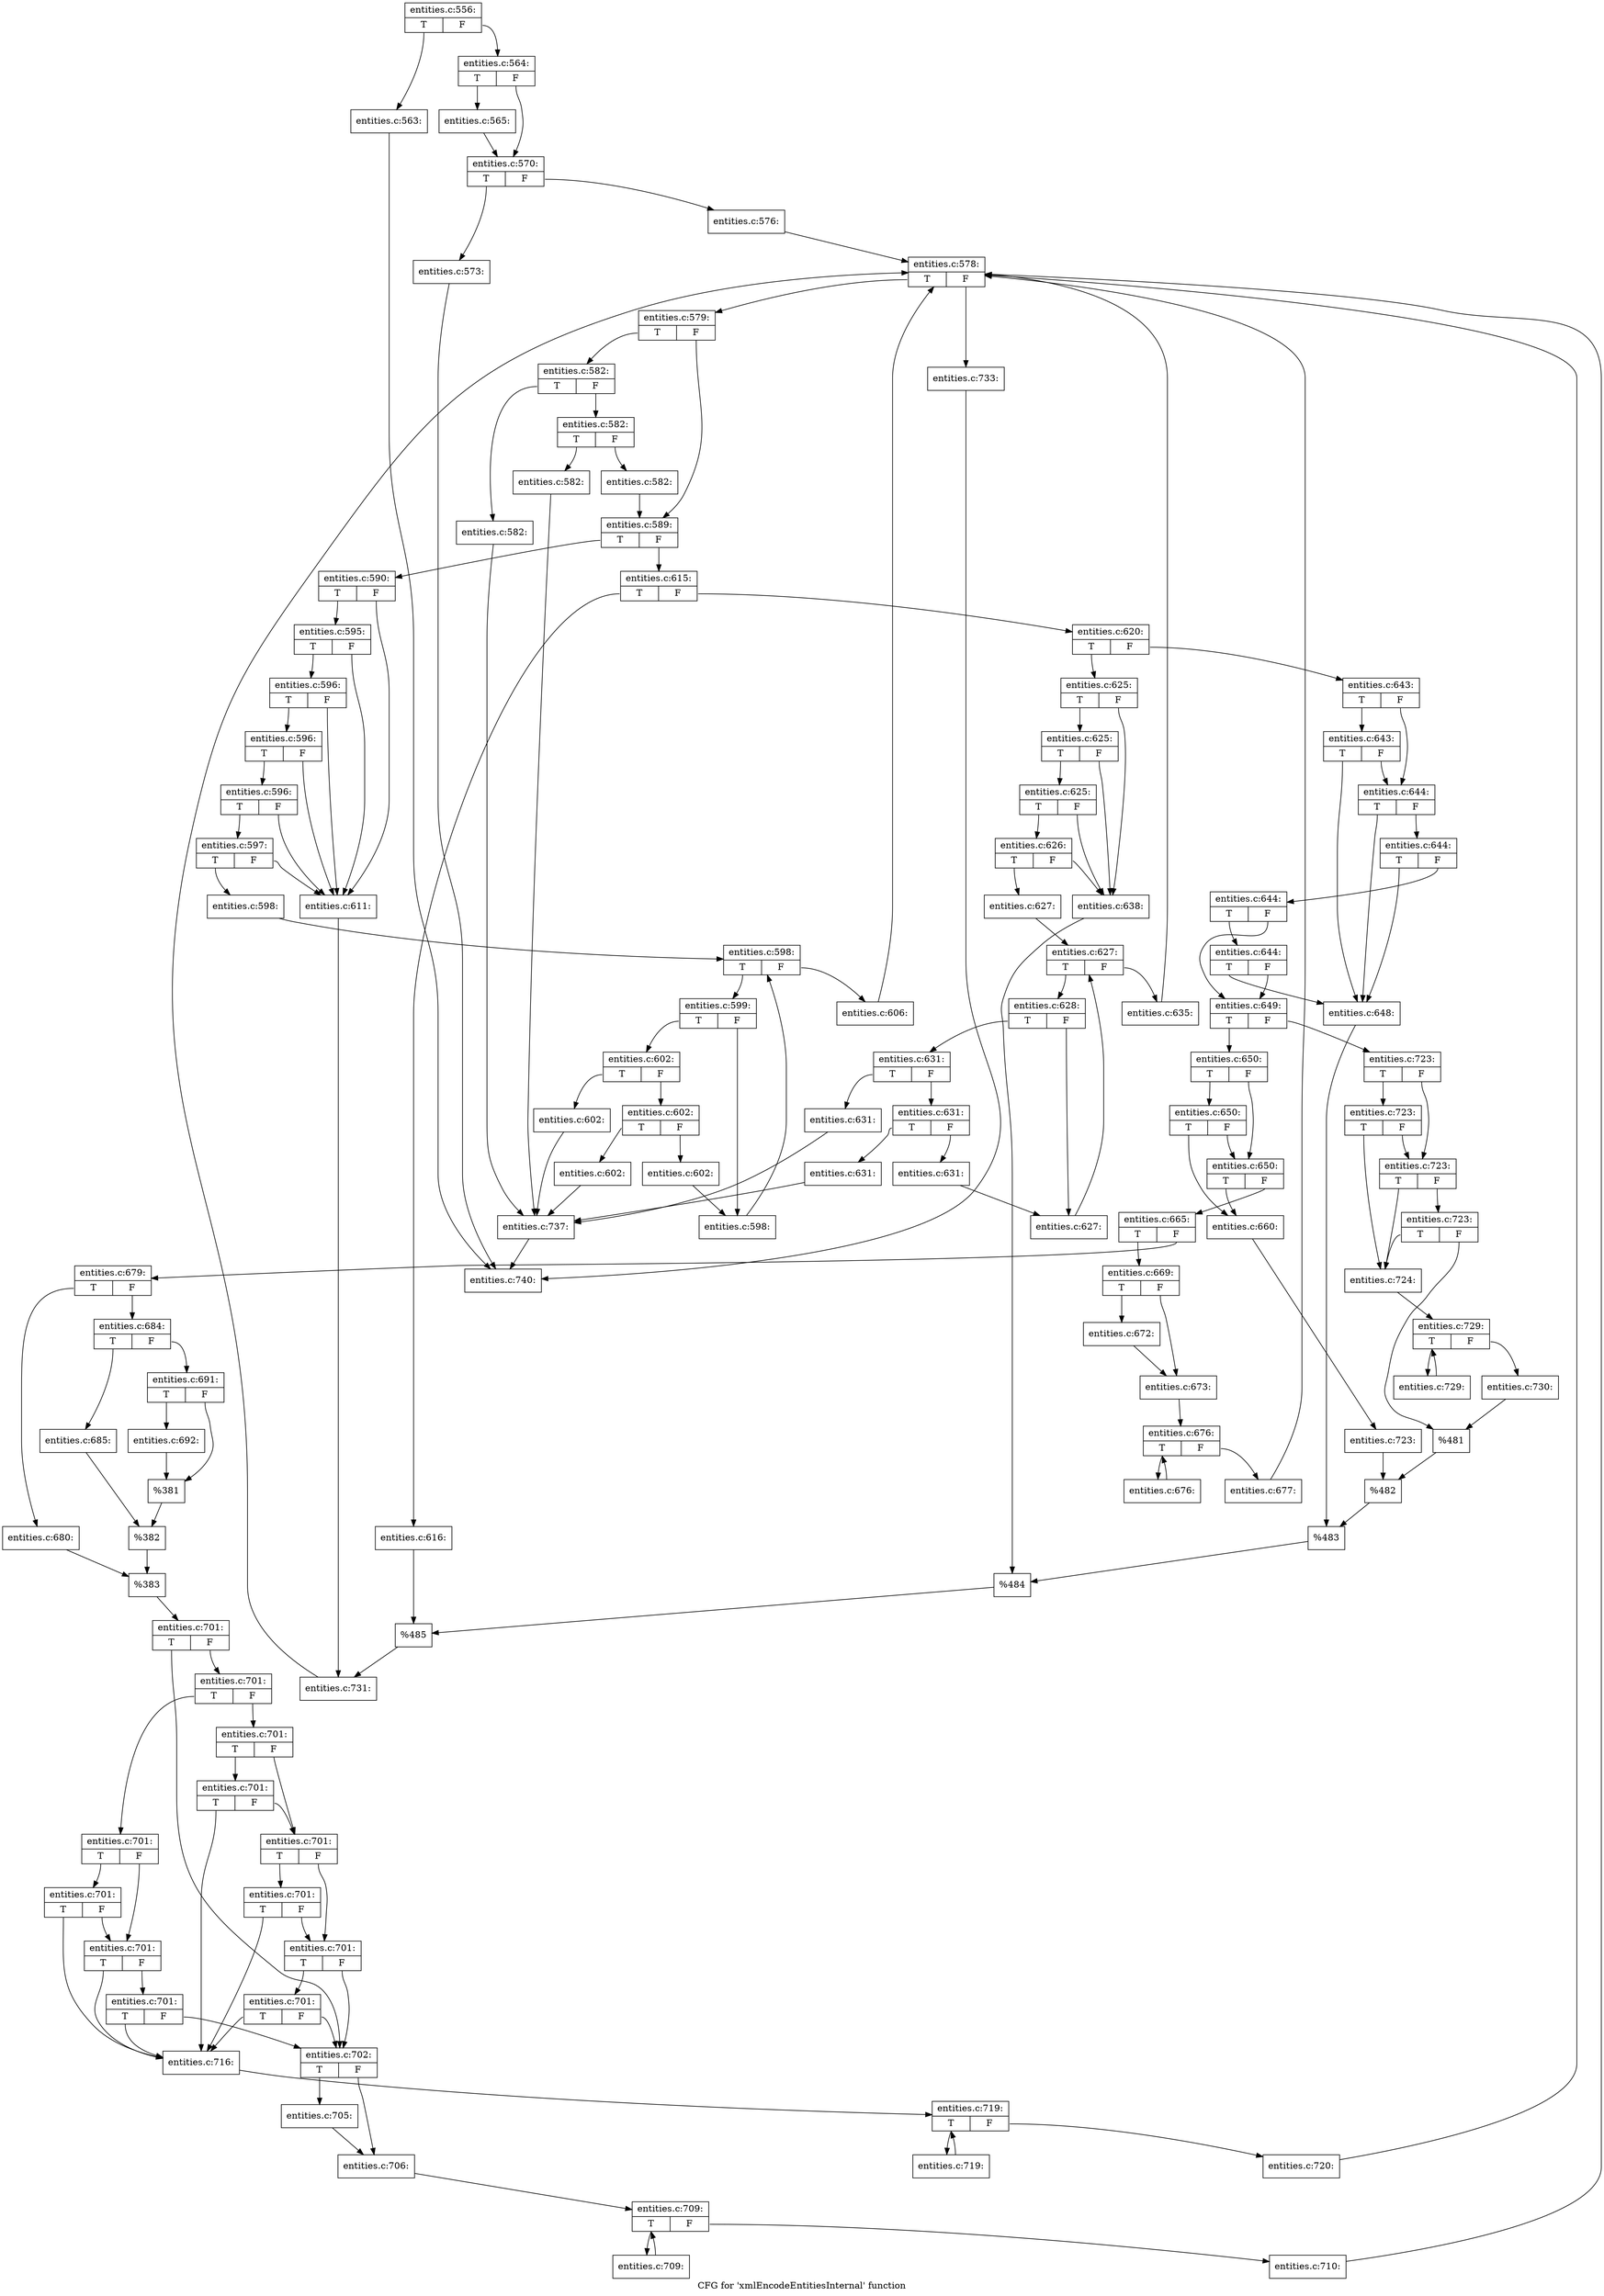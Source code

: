 digraph "CFG for 'xmlEncodeEntitiesInternal' function" {
	label="CFG for 'xmlEncodeEntitiesInternal' function";

	Node0x4b47840 [shape=record,label="{entities.c:556:|{<s0>T|<s1>F}}"];
	Node0x4b47840:s0 -> Node0x4b933b0;
	Node0x4b47840:s1 -> Node0x4b93400;
	Node0x4b933b0 [shape=record,label="{entities.c:563:}"];
	Node0x4b933b0 -> Node0x4b477f0;
	Node0x4b93400 [shape=record,label="{entities.c:564:|{<s0>T|<s1>F}}"];
	Node0x4b93400:s0 -> Node0x4b93860;
	Node0x4b93400:s1 -> Node0x4b938b0;
	Node0x4b93860 [shape=record,label="{entities.c:565:}"];
	Node0x4b93860 -> Node0x4b938b0;
	Node0x4b938b0 [shape=record,label="{entities.c:570:|{<s0>T|<s1>F}}"];
	Node0x4b938b0:s0 -> Node0x4b944f0;
	Node0x4b938b0:s1 -> Node0x4b94540;
	Node0x4b944f0 [shape=record,label="{entities.c:573:}"];
	Node0x4b944f0 -> Node0x4b477f0;
	Node0x4b94540 [shape=record,label="{entities.c:576:}"];
	Node0x4b94540 -> Node0x4b94de0;
	Node0x4b94de0 [shape=record,label="{entities.c:578:|{<s0>T|<s1>F}}"];
	Node0x4b94de0:s0 -> Node0x4b95290;
	Node0x4b94de0:s1 -> Node0x4b95000;
	Node0x4b95290 [shape=record,label="{entities.c:579:|{<s0>T|<s1>F}}"];
	Node0x4b95290:s0 -> Node0x4b95980;
	Node0x4b95290:s1 -> Node0x4b959d0;
	Node0x4b95980 [shape=record,label="{entities.c:582:|{<s0>T|<s1>F}}"];
	Node0x4b95980:s0 -> Node0x4b96570;
	Node0x4b95980:s1 -> Node0x4b965c0;
	Node0x4b96570 [shape=record,label="{entities.c:582:}"];
	Node0x4b96570 -> Node0x4b96780;
	Node0x4b965c0 [shape=record,label="{entities.c:582:|{<s0>T|<s1>F}}"];
	Node0x4b965c0:s0 -> Node0x4b97390;
	Node0x4b965c0:s1 -> Node0x4b973e0;
	Node0x4b97390 [shape=record,label="{entities.c:582:}"];
	Node0x4b97390 -> Node0x4b96780;
	Node0x4b973e0 [shape=record,label="{entities.c:582:}"];
	Node0x4b973e0 -> Node0x4b959d0;
	Node0x4b959d0 [shape=record,label="{entities.c:589:|{<s0>T|<s1>F}}"];
	Node0x4b959d0:s0 -> Node0x4b97c10;
	Node0x4b959d0:s1 -> Node0x4b97cb0;
	Node0x4b97c10 [shape=record,label="{entities.c:590:|{<s0>T|<s1>F}}"];
	Node0x4b97c10:s0 -> Node0x4b986d0;
	Node0x4b97c10:s1 -> Node0x4b98480;
	Node0x4b986d0 [shape=record,label="{entities.c:595:|{<s0>T|<s1>F}}"];
	Node0x4b986d0:s0 -> Node0x4b98650;
	Node0x4b986d0:s1 -> Node0x4b98480;
	Node0x4b98650 [shape=record,label="{entities.c:596:|{<s0>T|<s1>F}}"];
	Node0x4b98650:s0 -> Node0x4b985d0;
	Node0x4b98650:s1 -> Node0x4b98480;
	Node0x4b985d0 [shape=record,label="{entities.c:596:|{<s0>T|<s1>F}}"];
	Node0x4b985d0:s0 -> Node0x4b98550;
	Node0x4b985d0:s1 -> Node0x4b98480;
	Node0x4b98550 [shape=record,label="{entities.c:596:|{<s0>T|<s1>F}}"];
	Node0x4b98550:s0 -> Node0x4b984d0;
	Node0x4b98550:s1 -> Node0x4b98480;
	Node0x4b984d0 [shape=record,label="{entities.c:597:|{<s0>T|<s1>F}}"];
	Node0x4b984d0:s0 -> Node0x4b98430;
	Node0x4b984d0:s1 -> Node0x4b98480;
	Node0x4b98430 [shape=record,label="{entities.c:598:}"];
	Node0x4b98430 -> Node0x4b99f30;
	Node0x4b99f30 [shape=record,label="{entities.c:598:|{<s0>T|<s1>F}}"];
	Node0x4b99f30:s0 -> Node0x4b9a750;
	Node0x4b99f30:s1 -> Node0x4b9a5e0;
	Node0x4b9a750 [shape=record,label="{entities.c:599:|{<s0>T|<s1>F}}"];
	Node0x4b9a750:s0 -> Node0x4b9aee0;
	Node0x4b9a750:s1 -> Node0x4b9af30;
	Node0x4b9aee0 [shape=record,label="{entities.c:602:|{<s0>T|<s1>F}}"];
	Node0x4b9aee0:s0 -> Node0x4b9b9d0;
	Node0x4b9aee0:s1 -> Node0x4b9ba20;
	Node0x4b9b9d0 [shape=record,label="{entities.c:602:}"];
	Node0x4b9b9d0 -> Node0x4b96780;
	Node0x4b9ba20 [shape=record,label="{entities.c:602:|{<s0>T|<s1>F}}"];
	Node0x4b9ba20:s0 -> Node0x4b9bf40;
	Node0x4b9ba20:s1 -> Node0x4b9bf90;
	Node0x4b9bf40 [shape=record,label="{entities.c:602:}"];
	Node0x4b9bf40 -> Node0x4b96780;
	Node0x4b9bf90 [shape=record,label="{entities.c:602:}"];
	Node0x4b9bf90 -> Node0x4b9af30;
	Node0x4b9af30 [shape=record,label="{entities.c:598:}"];
	Node0x4b9af30 -> Node0x4b99f30;
	Node0x4b9a5e0 [shape=record,label="{entities.c:606:}"];
	Node0x4b9a5e0 -> Node0x4b94de0;
	Node0x4b98480 [shape=record,label="{entities.c:611:}"];
	Node0x4b98480 -> Node0x4b97c60;
	Node0x4b97cb0 [shape=record,label="{entities.c:615:|{<s0>T|<s1>F}}"];
	Node0x4b97cb0:s0 -> Node0x4b9e4d0;
	Node0x4b97cb0:s1 -> Node0x4b9e570;
	Node0x4b9e4d0 [shape=record,label="{entities.c:616:}"];
	Node0x4b9e4d0 -> Node0x4b9e520;
	Node0x4b9e570 [shape=record,label="{entities.c:620:|{<s0>T|<s1>F}}"];
	Node0x4b9e570:s0 -> Node0x4b9f580;
	Node0x4b9e570:s1 -> Node0x4b9f620;
	Node0x4b9f580 [shape=record,label="{entities.c:625:|{<s0>T|<s1>F}}"];
	Node0x4b9f580:s0 -> Node0x4b9fbf0;
	Node0x4b9f580:s1 -> Node0x4b9faa0;
	Node0x4b9fbf0 [shape=record,label="{entities.c:625:|{<s0>T|<s1>F}}"];
	Node0x4b9fbf0:s0 -> Node0x4b9fb70;
	Node0x4b9fbf0:s1 -> Node0x4b9faa0;
	Node0x4b9fb70 [shape=record,label="{entities.c:625:|{<s0>T|<s1>F}}"];
	Node0x4b9fb70:s0 -> Node0x4b9faf0;
	Node0x4b9fb70:s1 -> Node0x4b9faa0;
	Node0x4b9faf0 [shape=record,label="{entities.c:626:|{<s0>T|<s1>F}}"];
	Node0x4b9faf0:s0 -> Node0x4b9fa50;
	Node0x4b9faf0:s1 -> Node0x4b9faa0;
	Node0x4b9fa50 [shape=record,label="{entities.c:627:}"];
	Node0x4b9fa50 -> Node0x4ba0a10;
	Node0x4ba0a10 [shape=record,label="{entities.c:627:|{<s0>T|<s1>F}}"];
	Node0x4ba0a10:s0 -> Node0x4ba11d0;
	Node0x4ba0a10:s1 -> Node0x4ba0d40;
	Node0x4ba11d0 [shape=record,label="{entities.c:628:|{<s0>T|<s1>F}}"];
	Node0x4ba11d0:s0 -> Node0x4ba1990;
	Node0x4ba11d0:s1 -> Node0x4ba19e0;
	Node0x4ba1990 [shape=record,label="{entities.c:631:|{<s0>T|<s1>F}}"];
	Node0x4ba1990:s0 -> Node0x4ba2440;
	Node0x4ba1990:s1 -> Node0x4ba2490;
	Node0x4ba2440 [shape=record,label="{entities.c:631:}"];
	Node0x4ba2440 -> Node0x4b96780;
	Node0x4ba2490 [shape=record,label="{entities.c:631:|{<s0>T|<s1>F}}"];
	Node0x4ba2490:s0 -> Node0x4ba29b0;
	Node0x4ba2490:s1 -> Node0x4ba2a00;
	Node0x4ba29b0 [shape=record,label="{entities.c:631:}"];
	Node0x4ba29b0 -> Node0x4b96780;
	Node0x4ba2a00 [shape=record,label="{entities.c:631:}"];
	Node0x4ba2a00 -> Node0x4ba19e0;
	Node0x4ba19e0 [shape=record,label="{entities.c:627:}"];
	Node0x4ba19e0 -> Node0x4ba0a10;
	Node0x4ba0d40 [shape=record,label="{entities.c:635:}"];
	Node0x4ba0d40 -> Node0x4b94de0;
	Node0x4b9faa0 [shape=record,label="{entities.c:638:}"];
	Node0x4b9faa0 -> Node0x4b9f5d0;
	Node0x4b9f620 [shape=record,label="{entities.c:643:|{<s0>T|<s1>F}}"];
	Node0x4b9f620:s0 -> Node0x4ba4a70;
	Node0x4b9f620:s1 -> Node0x4ba49f0;
	Node0x4ba4a70 [shape=record,label="{entities.c:643:|{<s0>T|<s1>F}}"];
	Node0x4ba4a70:s0 -> Node0x4ba4800;
	Node0x4ba4a70:s1 -> Node0x4ba49f0;
	Node0x4ba49f0 [shape=record,label="{entities.c:644:|{<s0>T|<s1>F}}"];
	Node0x4ba49f0:s0 -> Node0x4ba4800;
	Node0x4ba49f0:s1 -> Node0x4ba4970;
	Node0x4ba4970 [shape=record,label="{entities.c:644:|{<s0>T|<s1>F}}"];
	Node0x4ba4970:s0 -> Node0x4ba4800;
	Node0x4ba4970:s1 -> Node0x4ba48f0;
	Node0x4ba48f0 [shape=record,label="{entities.c:644:|{<s0>T|<s1>F}}"];
	Node0x4ba48f0:s0 -> Node0x4ba5710;
	Node0x4ba48f0:s1 -> Node0x4ba48a0;
	Node0x4ba5710 [shape=record,label="{entities.c:644:|{<s0>T|<s1>F}}"];
	Node0x4ba5710:s0 -> Node0x4ba4800;
	Node0x4ba5710:s1 -> Node0x4ba48a0;
	Node0x4ba4800 [shape=record,label="{entities.c:648:}"];
	Node0x4ba4800 -> Node0x4ba4850;
	Node0x4ba48a0 [shape=record,label="{entities.c:649:|{<s0>T|<s1>F}}"];
	Node0x4ba48a0:s0 -> Node0x4ba6110;
	Node0x4ba48a0:s1 -> Node0x4ba61b0;
	Node0x4ba6110 [shape=record,label="{entities.c:650:|{<s0>T|<s1>F}}"];
	Node0x4ba6110:s0 -> Node0x4ba6750;
	Node0x4ba6110:s1 -> Node0x4ba66d0;
	Node0x4ba6750 [shape=record,label="{entities.c:650:|{<s0>T|<s1>F}}"];
	Node0x4ba6750:s0 -> Node0x4ba65e0;
	Node0x4ba6750:s1 -> Node0x4ba66d0;
	Node0x4ba66d0 [shape=record,label="{entities.c:650:|{<s0>T|<s1>F}}"];
	Node0x4ba66d0:s0 -> Node0x4ba65e0;
	Node0x4ba66d0:s1 -> Node0x4ba6680;
	Node0x4ba65e0 [shape=record,label="{entities.c:660:}"];
	Node0x4ba65e0 -> Node0x4ba6630;
	Node0x4ba6680 [shape=record,label="{entities.c:665:|{<s0>T|<s1>F}}"];
	Node0x4ba6680:s0 -> Node0x4b41410;
	Node0x4ba6680:s1 -> Node0x4b414b0;
	Node0x4b41410 [shape=record,label="{entities.c:669:|{<s0>T|<s1>F}}"];
	Node0x4b41410:s0 -> Node0x4b41c90;
	Node0x4b41410:s1 -> Node0x4b41ce0;
	Node0x4b41c90 [shape=record,label="{entities.c:672:}"];
	Node0x4b41c90 -> Node0x4b41ce0;
	Node0x4b41ce0 [shape=record,label="{entities.c:673:}"];
	Node0x4b41ce0 -> Node0x4babfa0;
	Node0x4babfa0 [shape=record,label="{entities.c:676:|{<s0>T|<s1>F}}"];
	Node0x4babfa0:s0 -> Node0x4bacd10;
	Node0x4babfa0:s1 -> Node0x4bac2d0;
	Node0x4bacd10 [shape=record,label="{entities.c:676:}"];
	Node0x4bacd10 -> Node0x4babfa0;
	Node0x4bac2d0 [shape=record,label="{entities.c:677:}"];
	Node0x4bac2d0 -> Node0x4b94de0;
	Node0x4b414b0 [shape=record,label="{entities.c:679:|{<s0>T|<s1>F}}"];
	Node0x4b414b0:s0 -> Node0x4bad570;
	Node0x4b414b0:s1 -> Node0x4bad610;
	Node0x4bad570 [shape=record,label="{entities.c:680:}"];
	Node0x4bad570 -> Node0x4bad5c0;
	Node0x4bad610 [shape=record,label="{entities.c:684:|{<s0>T|<s1>F}}"];
	Node0x4bad610:s0 -> Node0x4bae420;
	Node0x4bad610:s1 -> Node0x4bae4c0;
	Node0x4bae420 [shape=record,label="{entities.c:685:}"];
	Node0x4bae420 -> Node0x4bae470;
	Node0x4bae4c0 [shape=record,label="{entities.c:691:|{<s0>T|<s1>F}}"];
	Node0x4bae4c0:s0 -> Node0x4bafcc0;
	Node0x4bae4c0:s1 -> Node0x4bafd10;
	Node0x4bafcc0 [shape=record,label="{entities.c:692:}"];
	Node0x4bafcc0 -> Node0x4bafd10;
	Node0x4bafd10 [shape=record,label="{%381}"];
	Node0x4bafd10 -> Node0x4bae470;
	Node0x4bae470 [shape=record,label="{%382}"];
	Node0x4bae470 -> Node0x4bad5c0;
	Node0x4bad5c0 [shape=record,label="{%383}"];
	Node0x4bad5c0 -> Node0x4b41460;
	Node0x4b41460 [shape=record,label="{entities.c:701:|{<s0>T|<s1>F}}"];
	Node0x4b41460:s0 -> Node0x4bb1dc0;
	Node0x4b41460:s1 -> Node0x4bb1e60;
	Node0x4bb1e60 [shape=record,label="{entities.c:701:|{<s0>T|<s1>F}}"];
	Node0x4bb1e60:s0 -> Node0x4bb2140;
	Node0x4bb1e60:s1 -> Node0x4bb2190;
	Node0x4bb2140 [shape=record,label="{entities.c:701:|{<s0>T|<s1>F}}"];
	Node0x4bb2140:s0 -> Node0x4bb2460;
	Node0x4bb2140:s1 -> Node0x4bb2410;
	Node0x4bb2460 [shape=record,label="{entities.c:701:|{<s0>T|<s1>F}}"];
	Node0x4bb2460:s0 -> Node0x4bb1e10;
	Node0x4bb2460:s1 -> Node0x4bb2410;
	Node0x4bb2410 [shape=record,label="{entities.c:701:|{<s0>T|<s1>F}}"];
	Node0x4bb2410:s0 -> Node0x4bb1e10;
	Node0x4bb2410:s1 -> Node0x4bb23c0;
	Node0x4bb23c0 [shape=record,label="{entities.c:701:|{<s0>T|<s1>F}}"];
	Node0x4bb23c0:s0 -> Node0x4bb1e10;
	Node0x4bb23c0:s1 -> Node0x4bb1dc0;
	Node0x4bb2190 [shape=record,label="{entities.c:701:|{<s0>T|<s1>F}}"];
	Node0x4bb2190:s0 -> Node0x4bb2b10;
	Node0x4bb2190:s1 -> Node0x4bb2ac0;
	Node0x4bb2b10 [shape=record,label="{entities.c:701:|{<s0>T|<s1>F}}"];
	Node0x4bb2b10:s0 -> Node0x4bb1e10;
	Node0x4bb2b10:s1 -> Node0x4bb2ac0;
	Node0x4bb2ac0 [shape=record,label="{entities.c:701:|{<s0>T|<s1>F}}"];
	Node0x4bb2ac0:s0 -> Node0x4bb2e80;
	Node0x4bb2ac0:s1 -> Node0x4bb2a70;
	Node0x4bb2e80 [shape=record,label="{entities.c:701:|{<s0>T|<s1>F}}"];
	Node0x4bb2e80:s0 -> Node0x4bb1e10;
	Node0x4bb2e80:s1 -> Node0x4bb2a70;
	Node0x4bb2a70 [shape=record,label="{entities.c:701:|{<s0>T|<s1>F}}"];
	Node0x4bb2a70:s0 -> Node0x4bb3230;
	Node0x4bb2a70:s1 -> Node0x4bb1dc0;
	Node0x4bb3230 [shape=record,label="{entities.c:701:|{<s0>T|<s1>F}}"];
	Node0x4bb3230:s0 -> Node0x4bb1e10;
	Node0x4bb3230:s1 -> Node0x4bb1dc0;
	Node0x4bb1dc0 [shape=record,label="{entities.c:702:|{<s0>T|<s1>F}}"];
	Node0x4bb1dc0:s0 -> Node0x4bb39a0;
	Node0x4bb1dc0:s1 -> Node0x4bb39f0;
	Node0x4bb39a0 [shape=record,label="{entities.c:705:}"];
	Node0x4bb39a0 -> Node0x4bb39f0;
	Node0x4bb39f0 [shape=record,label="{entities.c:706:}"];
	Node0x4bb39f0 -> Node0x4bb4b80;
	Node0x4bb4b80 [shape=record,label="{entities.c:709:|{<s0>T|<s1>F}}"];
	Node0x4bb4b80:s0 -> Node0x4bb5030;
	Node0x4bb4b80:s1 -> Node0x4bb4da0;
	Node0x4bb5030 [shape=record,label="{entities.c:709:}"];
	Node0x4bb5030 -> Node0x4bb4b80;
	Node0x4bb4da0 [shape=record,label="{entities.c:710:}"];
	Node0x4bb4da0 -> Node0x4b94de0;
	Node0x4bb1e10 [shape=record,label="{entities.c:716:}"];
	Node0x4bb1e10 -> Node0x4bb60f0;
	Node0x4bb60f0 [shape=record,label="{entities.c:719:|{<s0>T|<s1>F}}"];
	Node0x4bb60f0:s0 -> Node0x4bb65a0;
	Node0x4bb60f0:s1 -> Node0x4bb6310;
	Node0x4bb65a0 [shape=record,label="{entities.c:719:}"];
	Node0x4bb65a0 -> Node0x4bb60f0;
	Node0x4bb6310 [shape=record,label="{entities.c:720:}"];
	Node0x4bb6310 -> Node0x4b94de0;
	Node0x4ba6630 [shape=record,label="{entities.c:723:}"];
	Node0x4ba6630 -> Node0x4ba6160;
	Node0x4ba61b0 [shape=record,label="{entities.c:723:|{<s0>T|<s1>F}}"];
	Node0x4ba61b0:s0 -> Node0x4bb71c0;
	Node0x4ba61b0:s1 -> Node0x4bb7170;
	Node0x4bb71c0 [shape=record,label="{entities.c:723:|{<s0>T|<s1>F}}"];
	Node0x4bb71c0:s0 -> Node0x4bb7050;
	Node0x4bb71c0:s1 -> Node0x4bb7170;
	Node0x4bb7170 [shape=record,label="{entities.c:723:|{<s0>T|<s1>F}}"];
	Node0x4bb7170:s0 -> Node0x4bb7050;
	Node0x4bb7170:s1 -> Node0x4bb70f0;
	Node0x4bb70f0 [shape=record,label="{entities.c:723:|{<s0>T|<s1>F}}"];
	Node0x4bb70f0:s0 -> Node0x4bb7050;
	Node0x4bb70f0:s1 -> Node0x4bb70a0;
	Node0x4bb7050 [shape=record,label="{entities.c:724:}"];
	Node0x4bb7050 -> Node0x4bb8880;
	Node0x4bb8880 [shape=record,label="{entities.c:729:|{<s0>T|<s1>F}}"];
	Node0x4bb8880:s0 -> Node0x4bb8d30;
	Node0x4bb8880:s1 -> Node0x4bb8aa0;
	Node0x4bb8d30 [shape=record,label="{entities.c:729:}"];
	Node0x4bb8d30 -> Node0x4bb8880;
	Node0x4bb8aa0 [shape=record,label="{entities.c:730:}"];
	Node0x4bb8aa0 -> Node0x4bb70a0;
	Node0x4bb70a0 [shape=record,label="{%481}"];
	Node0x4bb70a0 -> Node0x4ba6160;
	Node0x4ba6160 [shape=record,label="{%482}"];
	Node0x4ba6160 -> Node0x4ba4850;
	Node0x4ba4850 [shape=record,label="{%483}"];
	Node0x4ba4850 -> Node0x4b9f5d0;
	Node0x4b9f5d0 [shape=record,label="{%484}"];
	Node0x4b9f5d0 -> Node0x4b9e520;
	Node0x4b9e520 [shape=record,label="{%485}"];
	Node0x4b9e520 -> Node0x4b97c60;
	Node0x4b97c60 [shape=record,label="{entities.c:731:}"];
	Node0x4b97c60 -> Node0x4b94de0;
	Node0x4b95000 [shape=record,label="{entities.c:733:}"];
	Node0x4b95000 -> Node0x4b477f0;
	Node0x4b96780 [shape=record,label="{entities.c:737:}"];
	Node0x4b96780 -> Node0x4b477f0;
	Node0x4b477f0 [shape=record,label="{entities.c:740:}"];
}

